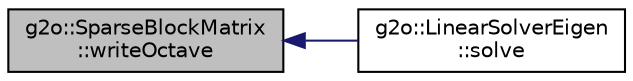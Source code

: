 digraph "g2o::SparseBlockMatrix::writeOctave"
{
  edge [fontname="Helvetica",fontsize="10",labelfontname="Helvetica",labelfontsize="10"];
  node [fontname="Helvetica",fontsize="10",shape=record];
  rankdir="LR";
  Node19 [label="g2o::SparseBlockMatrix\l::writeOctave",height=0.2,width=0.4,color="black", fillcolor="grey75", style="filled", fontcolor="black"];
  Node19 -> Node20 [dir="back",color="midnightblue",fontsize="10",style="solid",fontname="Helvetica"];
  Node20 [label="g2o::LinearSolverEigen\l::solve",height=0.2,width=0.4,color="black", fillcolor="white", style="filled",URL="$classg2o_1_1_linear_solver_eigen.html#ae4ac566af324a238a31145c1e50b52e1"];
}
